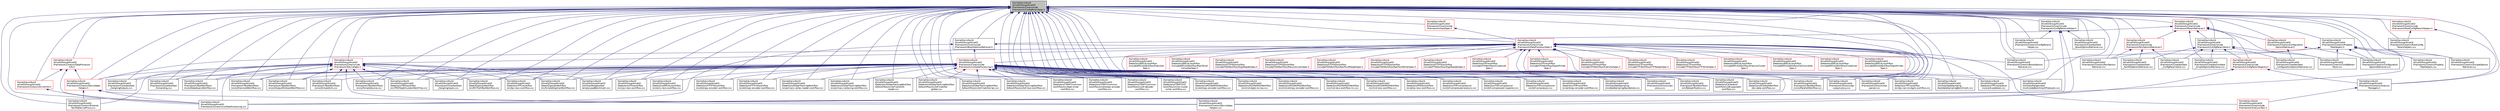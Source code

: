 digraph "/home/travis/build/AliceO2Group/AliceO2/Framework/Core/include/Framework/ConfigParamSpec.h"
{
 // INTERACTIVE_SVG=YES
  bgcolor="transparent";
  edge [fontname="Helvetica",fontsize="10",labelfontname="Helvetica",labelfontsize="10"];
  node [fontname="Helvetica",fontsize="10",shape=record];
  Node11 [label="/home/travis/build\l/AliceO2Group/AliceO2\l/Framework/Core/include\l/Framework/ConfigParamSpec.h",height=0.2,width=0.4,color="black", fillcolor="grey75", style="filled", fontcolor="black"];
  Node11 -> Node12 [dir="back",color="midnightblue",fontsize="10",style="solid",fontname="Helvetica"];
  Node12 [label="/home/travis/build\l/AliceO2Group/AliceO2\l/Detectors/CPV/workflow\l/src/cpv-reco-workflow.cxx",height=0.2,width=0.4,color="black",URL="$d7/d07/cpv-reco-workflow_8cxx.html",tooltip="Basic DPL workflow for CPV reconstruction starting from digits. "];
  Node11 -> Node13 [dir="back",color="midnightblue",fontsize="10",style="solid",fontname="Helvetica"];
  Node13 [label="/home/travis/build\l/AliceO2Group/AliceO2\l/Detectors/EMCAL/workflow\l/src/emc-reco-workflow.cxx",height=0.2,width=0.4,color="black",URL="$d2/d6d/emc-reco-workflow_8cxx.html",tooltip="Basic DPL workflow for EMCAL reconstruction starting from digits (adapted from tpc-reco-workflow.cxx) "];
  Node11 -> Node14 [dir="back",color="midnightblue",fontsize="10",style="solid",fontname="Helvetica"];
  Node14 [label="/home/travis/build\l/AliceO2Group/AliceO2\l/Detectors/FIT/FT0/workflow\l/src/entropy-encoder-workflow.cxx",height=0.2,width=0.4,color="black",URL="$d8/dd8/FIT_2FT0_2workflow_2src_2entropy-encoder-workflow_8cxx.html"];
  Node11 -> Node15 [dir="back",color="midnightblue",fontsize="10",style="solid",fontname="Helvetica"];
  Node15 [label="/home/travis/build\l/AliceO2Group/AliceO2\l/Detectors/FIT/FV0/workflow\l/src/entropy-encoder-workflow.cxx",height=0.2,width=0.4,color="black",URL="$d8/d40/FIT_2FV0_2workflow_2src_2entropy-encoder-workflow_8cxx.html"];
  Node11 -> Node16 [dir="back",color="midnightblue",fontsize="10",style="solid",fontname="Helvetica"];
  Node16 [label="/home/travis/build\l/AliceO2Group/AliceO2\l/Detectors/GlobalTrackingWorkflow\l/src/primary-vertex-reader-workflow.cxx",height=0.2,width=0.4,color="black",URL="$de/deb/primary-vertex-reader-workflow_8cxx.html"];
  Node11 -> Node17 [dir="back",color="midnightblue",fontsize="10",style="solid",fontname="Helvetica"];
  Node17 [label="/home/travis/build\l/AliceO2Group/AliceO2\l/Detectors/GlobalTrackingWorkflow\l/src/primary-vertexing-workflow.cxx",height=0.2,width=0.4,color="black",URL="$d2/dfc/primary-vertexing-workflow_8cxx.html"];
  Node11 -> Node18 [dir="back",color="midnightblue",fontsize="10",style="solid",fontname="Helvetica"];
  Node18 [label="/home/travis/build\l/AliceO2Group/AliceO2\l/Detectors/GlobalTrackingWorkflow\l/tofworkflow/src/tof-calibinfo\l-reader.cxx",height=0.2,width=0.4,color="black",URL="$d6/d1f/tof-calibinfo-reader_8cxx.html"];
  Node11 -> Node19 [dir="back",color="midnightblue",fontsize="10",style="solid",fontname="Helvetica"];
  Node19 [label="/home/travis/build\l/AliceO2Group/AliceO2\l/Detectors/GlobalTrackingWorkflow\l/tofworkflow/src/tof-matcher\l-global.cxx",height=0.2,width=0.4,color="black",URL="$de/d48/tof-matcher-global_8cxx.html"];
  Node11 -> Node20 [dir="back",color="midnightblue",fontsize="10",style="solid",fontname="Helvetica"];
  Node20 [label="/home/travis/build\l/AliceO2Group/AliceO2\l/Detectors/GlobalTrackingWorkflow\l/tofworkflow/src/tof-matcher-tpc.cxx",height=0.2,width=0.4,color="black",URL="$da/d65/tof-matcher-tpc_8cxx.html"];
  Node11 -> Node21 [dir="back",color="midnightblue",fontsize="10",style="solid",fontname="Helvetica"];
  Node21 [label="/home/travis/build\l/AliceO2Group/AliceO2\l/Detectors/GlobalTrackingWorkflow\l/tofworkflow/src/tof-reco-workflow.cxx",height=0.2,width=0.4,color="black",URL="$da/dfd/tof-reco-workflow_8cxx.html",tooltip="Basic DPL workflow for TOF reconstruction starting from digits. "];
  Node11 -> Node22 [dir="back",color="midnightblue",fontsize="10",style="solid",fontname="Helvetica"];
  Node22 [label="/home/travis/build\l/AliceO2Group/AliceO2\l/Detectors/ITSMFT/common\l/workflow/src/digit-writer\l-workflow.cxx",height=0.2,width=0.4,color="black",URL="$d4/db2/digit-writer-workflow_8cxx.html"];
  Node11 -> Node23 [dir="back",color="midnightblue",fontsize="10",style="solid",fontname="Helvetica"];
  Node23 [label="/home/travis/build\l/AliceO2Group/AliceO2\l/Detectors/ITSMFT/common\l/workflow/src/entropy-encoder\l-workflow.cxx",height=0.2,width=0.4,color="black",URL="$d4/d44/ITSMFT_2common_2workflow_2src_2entropy-encoder-workflow_8cxx.html"];
  Node11 -> Node24 [dir="back",color="midnightblue",fontsize="10",style="solid",fontname="Helvetica"];
  Node24 [label="/home/travis/build\l/AliceO2Group/AliceO2\l/Detectors/ITSMFT/common\l/workflow/src/stf-decoder\l-workflow.cxx",height=0.2,width=0.4,color="black",URL="$dd/d1f/stf-decoder-workflow_8cxx.html"];
  Node11 -> Node25 [dir="back",color="midnightblue",fontsize="10",style="solid",fontname="Helvetica"];
  Node25 [label="/home/travis/build\l/AliceO2Group/AliceO2\l/Detectors/ITSMFT/ITS\l/workflow/src/its-cluster\l-writer-workflow.cxx",height=0.2,width=0.4,color="black",URL="$d0/dab/its-cluster-writer-workflow_8cxx.html"];
  Node11 -> Node26 [dir="back",color="midnightblue",fontsize="10",style="solid",fontname="Helvetica"];
  Node26 [label="/home/travis/build\l/AliceO2Group/AliceO2\l/Detectors/MUON/MID/Workflow\l/src/entropy-encoder-workflow.cxx",height=0.2,width=0.4,color="black",URL="$da/db9/MUON_2MID_2Workflow_2src_2entropy-encoder-workflow_8cxx.html"];
  Node11 -> Node27 [dir="back",color="midnightblue",fontsize="10",style="solid",fontname="Helvetica"];
  Node27 [label="/home/travis/build\l/AliceO2Group/AliceO2\l/Detectors/MUON/MID/Workflow\l/src/mid-digits-to-raw.cxx",height=0.2,width=0.4,color="black",URL="$d1/d79/mid-digits-to-raw_8cxx.html",tooltip="MID raw to digits workflow. "];
  Node11 -> Node28 [dir="back",color="midnightblue",fontsize="10",style="solid",fontname="Helvetica"];
  Node28 [label="/home/travis/build\l/AliceO2Group/AliceO2\l/Detectors/MUON/MID/Workflow\l/src/mid-entropy-encoder-workflow.cxx",height=0.2,width=0.4,color="black",URL="$d9/d16/mid-entropy-encoder-workflow_8cxx.html",tooltip="MID reconstruction workflow. "];
  Node11 -> Node29 [dir="back",color="midnightblue",fontsize="10",style="solid",fontname="Helvetica"];
  Node29 [label="/home/travis/build\l/AliceO2Group/AliceO2\l/Detectors/MUON/MID/Workflow\l/src/mid-reco-workflow-mc.cxx",height=0.2,width=0.4,color="black",URL="$da/d22/mid-reco-workflow-mc_8cxx.html"];
  Node11 -> Node30 [dir="back",color="midnightblue",fontsize="10",style="solid",fontname="Helvetica"];
  Node30 [label="/home/travis/build\l/AliceO2Group/AliceO2\l/Detectors/MUON/MID/Workflow\l/src/mid-reco-workflow.cxx",height=0.2,width=0.4,color="black",URL="$d3/dd2/mid-reco-workflow_8cxx.html",tooltip="MID reconstruction workflow. "];
  Node11 -> Node31 [dir="back",color="midnightblue",fontsize="10",style="solid",fontname="Helvetica"];
  Node31 [label="/home/travis/build\l/AliceO2Group/AliceO2\l/Detectors/PHOS/workflow\l/src/phos-reco-workflow.cxx",height=0.2,width=0.4,color="black",URL="$d3/d7b/phos-reco-workflow_8cxx.html",tooltip="Basic DPL workflow for PHOS reconstruction starting from digits. "];
  Node11 -> Node32 [dir="back",color="midnightblue",fontsize="10",style="solid",fontname="Helvetica"];
  Node32 [label="/home/travis/build\l/AliceO2Group/AliceO2\l/Detectors/TOF/compression\l/src/tof-compressed-analysis.cxx",height=0.2,width=0.4,color="black",URL="$d7/d76/tof-compressed-analysis_8cxx.html"];
  Node11 -> Node33 [dir="back",color="midnightblue",fontsize="10",style="solid",fontname="Helvetica"];
  Node33 [label="/home/travis/build\l/AliceO2Group/AliceO2\l/Detectors/TOF/compression\l/src/tof-compressed-inspector.cxx",height=0.2,width=0.4,color="black",URL="$de/d0d/tof-compressed-inspector_8cxx.html"];
  Node11 -> Node34 [dir="back",color="midnightblue",fontsize="10",style="solid",fontname="Helvetica"];
  Node34 [label="/home/travis/build\l/AliceO2Group/AliceO2\l/Detectors/TOF/compression\l/src/tof-compressor.cxx",height=0.2,width=0.4,color="black",URL="$d9/d2d/tof-compressor_8cxx.html",tooltip="Basic DPL workflow for TOF raw data compression. "];
  Node11 -> Node35 [dir="back",color="midnightblue",fontsize="10",style="solid",fontname="Helvetica"];
  Node35 [label="/home/travis/build\l/AliceO2Group/AliceO2\l/Detectors/TOF/workflow\l/src/entropy-encoder-workflow.cxx",height=0.2,width=0.4,color="black",URL="$d5/db8/TOF_2workflow_2src_2entropy-encoder-workflow_8cxx.html"];
  Node11 -> Node36 [dir="back",color="midnightblue",fontsize="10",style="solid",fontname="Helvetica"];
  Node36 [label="/home/travis/build\l/AliceO2Group/AliceO2\l/Detectors/TPC/calibration\l/run/calib-pedestal.cxx",height=0.2,width=0.4,color="black",URL="$dd/d58/calib-pedestal_8cxx.html"];
  Node11 -> Node37 [dir="back",color="midnightblue",fontsize="10",style="solid",fontname="Helvetica"];
  Node37 [label="/home/travis/build\l/AliceO2Group/AliceO2\l/Detectors/TPC/workflow\l/src/tpc-raw-to-digits-workflow.cxx",height=0.2,width=0.4,color="black",URL="$db/d8e/tpc-raw-to-digits-workflow_8cxx.html"];
  Node11 -> Node38 [dir="back",color="midnightblue",fontsize="10",style="solid",fontname="Helvetica"];
  Node38 [label="/home/travis/build\l/AliceO2Group/AliceO2\l/Detectors/TPC/workflow\l/src/tpc-reco-workflow.cxx",height=0.2,width=0.4,color="black",URL="$d3/dbf/tpc-reco-workflow_8cxx.html",tooltip="Basic DPL workflow for TPC reconstruction starting from digits. "];
  Node11 -> Node39 [dir="back",color="midnightblue",fontsize="10",style="solid",fontname="Helvetica"];
  Node39 [label="/home/travis/build\l/AliceO2Group/AliceO2\l/Detectors/TRD/workflow\l/src/TRDTrapSimulatorWorkFlow.cxx",height=0.2,width=0.4,color="black",URL="$d2/dc0/TRDTrapSimulatorWorkFlow_8cxx.html"];
  Node11 -> Node40 [dir="back",color="midnightblue",fontsize="10",style="solid",fontname="Helvetica"];
  Node40 [label="/home/travis/build\l/AliceO2Group/AliceO2\l/Framework/Core/src/Analysis\lManagers.h",height=0.2,width=0.4,color="black",URL="$df/db8/AnalysisManagers_8h.html"];
  Node40 -> Node41 [dir="back",color="midnightblue",fontsize="10",style="solid",fontname="Helvetica"];
  Node41 [label="/home/travis/build\l/AliceO2Group/AliceO2\l/Framework/Core/include\l/Framework/AnalysisTask.h",height=0.2,width=0.4,color="red",URL="$d6/d57/AnalysisTask_8h.html"];
  Node11 -> Node137 [dir="back",color="midnightblue",fontsize="10",style="solid",fontname="Helvetica"];
  Node137 [label="/home/travis/build\l/AliceO2Group/AliceO2\l/Framework/Core/include\l/Framework/BoostOptionsRetriever.h",height=0.2,width=0.4,color="black",URL="$d3/d7e/BoostOptionsRetriever_8h.html"];
  Node137 -> Node138 [dir="back",color="midnightblue",fontsize="10",style="solid",fontname="Helvetica"];
  Node138 [label="/home/travis/build\l/AliceO2Group/AliceO2\l/Framework/Core/include\l/Framework/runDataProcessing.h",height=0.2,width=0.4,color="red",URL="$db/dd0/runDataProcessing_8h.html"];
  Node138 -> Node139 [dir="back",color="midnightblue",fontsize="10",style="solid",fontname="Helvetica"];
  Node139 [label="/home/travis/build\l/AliceO2Group/AliceO2\l/Detectors/Calibration\l/workflow/ccdb-populator\l-workflow.cxx",height=0.2,width=0.4,color="black",URL="$d2/d5c/ccdb-populator-workflow_8cxx.html"];
  Node138 -> Node12 [dir="back",color="midnightblue",fontsize="10",style="solid",fontname="Helvetica"];
  Node138 -> Node142 [dir="back",color="midnightblue",fontsize="10",style="solid",fontname="Helvetica"];
  Node142 [label="/home/travis/build\l/AliceO2Group/AliceO2\l/Detectors/DCS/testWorkflow\l/dcs-data-workflow.cxx",height=0.2,width=0.4,color="black",URL="$da/dd6/dcs-data-workflow_8cxx.html"];
  Node138 -> Node13 [dir="back",color="midnightblue",fontsize="10",style="solid",fontname="Helvetica"];
  Node138 -> Node14 [dir="back",color="midnightblue",fontsize="10",style="solid",fontname="Helvetica"];
  Node138 -> Node15 [dir="back",color="midnightblue",fontsize="10",style="solid",fontname="Helvetica"];
  Node138 -> Node16 [dir="back",color="midnightblue",fontsize="10",style="solid",fontname="Helvetica"];
  Node138 -> Node17 [dir="back",color="midnightblue",fontsize="10",style="solid",fontname="Helvetica"];
  Node138 -> Node18 [dir="back",color="midnightblue",fontsize="10",style="solid",fontname="Helvetica"];
  Node138 -> Node19 [dir="back",color="midnightblue",fontsize="10",style="solid",fontname="Helvetica"];
  Node138 -> Node20 [dir="back",color="midnightblue",fontsize="10",style="solid",fontname="Helvetica"];
  Node138 -> Node21 [dir="back",color="midnightblue",fontsize="10",style="solid",fontname="Helvetica"];
  Node138 -> Node22 [dir="back",color="midnightblue",fontsize="10",style="solid",fontname="Helvetica"];
  Node138 -> Node23 [dir="back",color="midnightblue",fontsize="10",style="solid",fontname="Helvetica"];
  Node138 -> Node24 [dir="back",color="midnightblue",fontsize="10",style="solid",fontname="Helvetica"];
  Node138 -> Node25 [dir="back",color="midnightblue",fontsize="10",style="solid",fontname="Helvetica"];
  Node138 -> Node26 [dir="back",color="midnightblue",fontsize="10",style="solid",fontname="Helvetica"];
  Node138 -> Node27 [dir="back",color="midnightblue",fontsize="10",style="solid",fontname="Helvetica"];
  Node138 -> Node28 [dir="back",color="midnightblue",fontsize="10",style="solid",fontname="Helvetica"];
  Node138 -> Node29 [dir="back",color="midnightblue",fontsize="10",style="solid",fontname="Helvetica"];
  Node138 -> Node30 [dir="back",color="midnightblue",fontsize="10",style="solid",fontname="Helvetica"];
  Node138 -> Node31 [dir="back",color="midnightblue",fontsize="10",style="solid",fontname="Helvetica"];
  Node138 -> Node32 [dir="back",color="midnightblue",fontsize="10",style="solid",fontname="Helvetica"];
  Node138 -> Node33 [dir="back",color="midnightblue",fontsize="10",style="solid",fontname="Helvetica"];
  Node138 -> Node34 [dir="back",color="midnightblue",fontsize="10",style="solid",fontname="Helvetica"];
  Node138 -> Node35 [dir="back",color="midnightblue",fontsize="10",style="solid",fontname="Helvetica"];
  Node138 -> Node36 [dir="back",color="midnightblue",fontsize="10",style="solid",fontname="Helvetica"];
  Node138 -> Node37 [dir="back",color="midnightblue",fontsize="10",style="solid",fontname="Helvetica"];
  Node138 -> Node38 [dir="back",color="midnightblue",fontsize="10",style="solid",fontname="Helvetica"];
  Node138 -> Node39 [dir="back",color="midnightblue",fontsize="10",style="solid",fontname="Helvetica"];
  Node138 -> Node179 [dir="back",color="midnightblue",fontsize="10",style="solid",fontname="Helvetica"];
  Node179 [label="/home/travis/build\l/AliceO2Group/AliceO2\l/Framework/Core/test/test\l_DanglingInputs.cxx",height=0.2,width=0.4,color="black",URL="$db/d94/test__DanglingInputs_8cxx.html"];
  Node138 -> Node180 [dir="back",color="midnightblue",fontsize="10",style="solid",fontname="Helvetica"];
  Node180 [label="/home/travis/build\l/AliceO2Group/AliceO2\l/Framework/Core/test/test\l_DanglingOutputs.cxx",height=0.2,width=0.4,color="black",URL="$d9/dda/test__DanglingOutputs_8cxx.html"];
  Node138 -> Node183 [dir="back",color="midnightblue",fontsize="10",style="solid",fontname="Helvetica"];
  Node183 [label="/home/travis/build\l/AliceO2Group/AliceO2\l/Framework/Core/test/test\l_Forwarding.cxx",height=0.2,width=0.4,color="black",URL="$de/dae/test__Forwarding_8cxx.html"];
  Node138 -> Node203 [dir="back",color="midnightblue",fontsize="10",style="solid",fontname="Helvetica"];
  Node203 [label="/home/travis/build\l/AliceO2Group/AliceO2\l/Framework/TestWorkflows\l/src/flpQualification.cxx",height=0.2,width=0.4,color="black",URL="$db/d1a/flpQualification_8cxx.html"];
  Node138 -> Node206 [dir="back",color="midnightblue",fontsize="10",style="solid",fontname="Helvetica"];
  Node206 [label="/home/travis/build\l/AliceO2Group/AliceO2\l/Framework/TestWorkflows\l/src/o2DataQueryWorkflow.cxx",height=0.2,width=0.4,color="black",URL="$d7/d09/o2DataQueryWorkflow_8cxx.html"];
  Node138 -> Node207 [dir="back",color="midnightblue",fontsize="10",style="solid",fontname="Helvetica"];
  Node207 [label="/home/travis/build\l/AliceO2Group/AliceO2\l/Framework/TestWorkflows\l/src/o2DiamondWorkflow.cxx",height=0.2,width=0.4,color="black",URL="$d4/dbb/o2DiamondWorkflow_8cxx.html"];
  Node138 -> Node209 [dir="back",color="midnightblue",fontsize="10",style="solid",fontname="Helvetica"];
  Node209 [label="/home/travis/build\l/AliceO2Group/AliceO2\l/Framework/TestWorkflows\l/src/o2OutputWildcardWorkflow.cxx",height=0.2,width=0.4,color="black",URL="$d1/d91/o2OutputWildcardWorkflow_8cxx.html"];
  Node138 -> Node210 [dir="back",color="midnightblue",fontsize="10",style="solid",fontname="Helvetica"];
  Node210 [label="/home/travis/build\l/AliceO2Group/AliceO2\l/Framework/TestWorkflows\l/src/o2ParallelWorkflow.cxx",height=0.2,width=0.4,color="black",URL="$d3/d09/o2ParallelWorkflow_8cxx.html"];
  Node138 -> Node211 [dir="back",color="midnightblue",fontsize="10",style="solid",fontname="Helvetica"];
  Node211 [label="/home/travis/build\l/AliceO2Group/AliceO2\l/Framework/TestWorkflows\l/src/o2SimpleSink.cxx",height=0.2,width=0.4,color="black",URL="$d5/ddc/o2SimpleSink_8cxx.html"];
  Node138 -> Node212 [dir="back",color="midnightblue",fontsize="10",style="solid",fontname="Helvetica"];
  Node212 [label="/home/travis/build\l/AliceO2Group/AliceO2\l/Framework/TestWorkflows\l/src/o2SimpleSource.cxx",height=0.2,width=0.4,color="black",URL="$d5/d2a/o2SimpleSource_8cxx.html"];
  Node138 -> Node223 [dir="back",color="midnightblue",fontsize="10",style="solid",fontname="Helvetica"];
  Node223 [label="/home/travis/build\l/AliceO2Group/AliceO2\l/Framework/Utils/src/dpl\l-output-proxy.cxx",height=0.2,width=0.4,color="black",URL="$d6/d4b/dpl-output-proxy_8cxx.html"];
  Node138 -> Node224 [dir="back",color="midnightblue",fontsize="10",style="solid",fontname="Helvetica"];
  Node224 [label="/home/travis/build\l/AliceO2Group/AliceO2\l/Framework/Utils/src/raw\l-parser.cxx",height=0.2,width=0.4,color="black",URL="$d4/d96/raw-parser_8cxx.html"];
  Node138 -> Node225 [dir="back",color="midnightblue",fontsize="10",style="solid",fontname="Helvetica"];
  Node225 [label="/home/travis/build\l/AliceO2Group/AliceO2\l/Framework/Utils/src/raw\l-proxy.cxx",height=0.2,width=0.4,color="black",URL="$df/de6/raw-proxy_8cxx.html"];
  Node138 -> Node230 [dir="back",color="midnightblue",fontsize="10",style="solid",fontname="Helvetica"];
  Node230 [label="/home/travis/build\l/AliceO2Group/AliceO2\l/Steer/DigitizerWorkflow\l/src/MCTruthTestWorkflow.cxx",height=0.2,width=0.4,color="black",URL="$dd/dfd/MCTruthTestWorkflow_8cxx.html"];
  Node138 -> Node231 [dir="back",color="midnightblue",fontsize="10",style="solid",fontname="Helvetica"];
  Node231 [label="/home/travis/build\l/AliceO2Group/AliceO2\l/Steer/DigitizerWorkflow\l/src/SimpleDigitizerWorkflow.cxx",height=0.2,width=0.4,color="black",URL="$d2/dd7/SimpleDigitizerWorkflow_8cxx.html"];
  Node138 -> Node232 [dir="back",color="midnightblue",fontsize="10",style="solid",fontname="Helvetica"];
  Node232 [label="/home/travis/build\l/AliceO2Group/AliceO2\l/Utilities/DataSampling\l/src/dataSamplingStandalone.cxx",height=0.2,width=0.4,color="black",URL="$d1/d4d/dataSamplingStandalone_8cxx.html"];
  Node138 -> Node233 [dir="back",color="midnightblue",fontsize="10",style="solid",fontname="Helvetica"];
  Node233 [label="/home/travis/build\l/AliceO2Group/AliceO2\l/Utilities/DataSampling\l/test/dataSamplingBenchmark.cxx",height=0.2,width=0.4,color="black",URL="$d2/d23/dataSamplingBenchmark_8cxx.html"];
  Node138 -> Node238 [dir="back",color="midnightblue",fontsize="10",style="solid",fontname="Helvetica"];
  Node238 [label="/home/travis/build\l/AliceO2Group/AliceO2\l/Utilities/Mergers/test\l/emptyLoopBenchmark.cxx",height=0.2,width=0.4,color="black",URL="$d2/db0/emptyLoopBenchmark_8cxx.html",tooltip="A benchmark which measures a maximum rate of doing nothing in a device. "];
  Node138 -> Node241 [dir="back",color="midnightblue",fontsize="10",style="solid",fontname="Helvetica"];
  Node241 [label="/home/travis/build\l/AliceO2Group/AliceO2\l/Utilities/Mergers/test\l/multinodeBenchmarkProducers.cxx",height=0.2,width=0.4,color="black",URL="$d7/d5a/multinodeBenchmarkProducers_8cxx.html",tooltip="This is a DPL workflow with TH1 producers used to benchmark Mergers. "];
  Node137 -> Node242 [dir="back",color="midnightblue",fontsize="10",style="solid",fontname="Helvetica"];
  Node242 [label="/home/travis/build\l/AliceO2Group/AliceO2\l/Framework/Core/src/BoostOptions\lRetriever.cxx",height=0.2,width=0.4,color="black",URL="$d3/d30/BoostOptionsRetriever_8cxx.html"];
  Node137 -> Node243 [dir="back",color="midnightblue",fontsize="10",style="solid",fontname="Helvetica"];
  Node243 [label="/home/travis/build\l/AliceO2Group/AliceO2\l/Framework/Core/src/runDataProcessing.cxx",height=0.2,width=0.4,color="black",URL="$d7/d54/runDataProcessing_8cxx.html"];
  Node11 -> Node244 [dir="back",color="midnightblue",fontsize="10",style="solid",fontname="Helvetica"];
  Node244 [label="/home/travis/build\l/AliceO2Group/AliceO2\l/Framework/Core/include\l/Framework/ConfigParamsHelper.h",height=0.2,width=0.4,color="black",URL="$dd/d2b/ConfigParamsHelper_8h.html"];
  Node244 -> Node245 [dir="back",color="midnightblue",fontsize="10",style="solid",fontname="Helvetica"];
  Node245 [label="/home/travis/build\l/AliceO2Group/AliceO2\l/Framework/Core/src/ConfigParams\lHelper.cxx",height=0.2,width=0.4,color="black",URL="$d8/d9d/ConfigParamsHelper_8cxx.html"];
  Node244 -> Node246 [dir="back",color="midnightblue",fontsize="10",style="solid",fontname="Helvetica"];
  Node246 [label="/home/travis/build\l/AliceO2Group/AliceO2\l/Framework/Core/src/DeviceSpec\lHelpers.cxx",height=0.2,width=0.4,color="black",URL="$d1/dd9/DeviceSpecHelpers_8cxx.html"];
  Node244 -> Node243 [dir="back",color="midnightblue",fontsize="10",style="solid",fontname="Helvetica"];
  Node244 -> Node247 [dir="back",color="midnightblue",fontsize="10",style="solid",fontname="Helvetica"];
  Node247 [label="/home/travis/build\l/AliceO2Group/AliceO2\l/Framework/Core/test/test\l_BoostOptionsRetriever.cxx",height=0.2,width=0.4,color="black",URL="$dc/dbc/test__BoostOptionsRetriever_8cxx.html"];
  Node11 -> Node248 [dir="back",color="midnightblue",fontsize="10",style="solid",fontname="Helvetica"];
  Node248 [label="/home/travis/build\l/AliceO2Group/AliceO2\l/Framework/Core/include\l/Framework/ConfigParamStore.h",height=0.2,width=0.4,color="black",URL="$dd/daf/ConfigParamStore_8h.html"];
  Node248 -> Node249 [dir="back",color="midnightblue",fontsize="10",style="solid",fontname="Helvetica"];
  Node249 [label="/home/travis/build\l/AliceO2Group/AliceO2\l/Framework/Core/include\l/Framework/ConfigParamRegistry.h",height=0.2,width=0.4,color="red",URL="$de/dc6/ConfigParamRegistry_8h.html"];
  Node249 -> Node40 [dir="back",color="midnightblue",fontsize="10",style="solid",fontname="Helvetica"];
  Node249 -> Node246 [dir="back",color="midnightblue",fontsize="10",style="solid",fontname="Helvetica"];
  Node248 -> Node458 [dir="back",color="midnightblue",fontsize="10",style="solid",fontname="Helvetica"];
  Node458 [label="/home/travis/build\l/AliceO2Group/AliceO2\l/Framework/Core/src/ConfigParam\lStore.cxx",height=0.2,width=0.4,color="black",URL="$d2/d72/ConfigParamStore_8cxx.html"];
  Node248 -> Node459 [dir="back",color="midnightblue",fontsize="10",style="solid",fontname="Helvetica"];
  Node459 [label="/home/travis/build\l/AliceO2Group/AliceO2\l/Framework/Core/test/test\l_ConfigParamStore.cxx",height=0.2,width=0.4,color="black",URL="$df/d41/test__ConfigParamStore_8cxx.html"];
  Node248 -> Node460 [dir="back",color="midnightblue",fontsize="10",style="solid",fontname="Helvetica"];
  Node460 [label="/home/travis/build\l/AliceO2Group/AliceO2\l/Framework/Core/test/test\l_ConfigurationOptionsRetriever.cxx",height=0.2,width=0.4,color="black",URL="$dc/d41/test__ConfigurationOptionsRetriever_8cxx.html"];
  Node248 -> Node461 [dir="back",color="midnightblue",fontsize="10",style="solid",fontname="Helvetica"];
  Node461 [label="/home/travis/build\l/AliceO2Group/AliceO2\l/Framework/Core/test/test\l_FairMQOptionsRetriever.cxx",height=0.2,width=0.4,color="black",URL="$d3/db6/test__FairMQOptionsRetriever_8cxx.html"];
  Node248 -> Node462 [dir="back",color="midnightblue",fontsize="10",style="solid",fontname="Helvetica"];
  Node462 [label="/home/travis/build\l/AliceO2Group/AliceO2\l/Framework/Core/test/unittest\l_SimpleOptionsRetriever.cxx",height=0.2,width=0.4,color="black",URL="$dd/d8a/unittest__SimpleOptionsRetriever_8cxx.html"];
  Node11 -> Node463 [dir="back",color="midnightblue",fontsize="10",style="solid",fontname="Helvetica"];
  Node463 [label="/home/travis/build\l/AliceO2Group/AliceO2\l/Framework/Core/include\l/Framework/DataProcessorSpec.h",height=0.2,width=0.4,color="red",URL="$d0/df4/DataProcessorSpec_8h.html"];
  Node463 -> Node139 [dir="back",color="midnightblue",fontsize="10",style="solid",fontname="Helvetica"];
  Node463 -> Node464 [dir="back",color="midnightblue",fontsize="10",style="solid",fontname="Helvetica"];
  Node464 [label="/home/travis/build\l/AliceO2Group/AliceO2\l/Detectors/CPV/workflow\l/include/CPVWorkflow/Clusterizer\lSpec.h",height=0.2,width=0.4,color="red",URL="$d9/dcc/CPV_2workflow_2include_2CPVWorkflow_2ClusterizerSpec_8h.html"];
  Node463 -> Node466 [dir="back",color="midnightblue",fontsize="10",style="solid",fontname="Helvetica"];
  Node466 [label="/home/travis/build\l/AliceO2Group/AliceO2\l/Detectors/CPV/workflow\l/include/CPVWorkflow/DigitsPrinter\lSpec.h",height=0.2,width=0.4,color="red",URL="$d4/d19/CPV_2workflow_2include_2CPVWorkflow_2DigitsPrinterSpec_8h.html"];
  Node463 -> Node468 [dir="back",color="midnightblue",fontsize="10",style="solid",fontname="Helvetica"];
  Node468 [label="/home/travis/build\l/AliceO2Group/AliceO2\l/Detectors/CPV/workflow\l/include/CPVWorkflow/PublisherSpec.h",height=0.2,width=0.4,color="red",URL="$d1/dd9/CPV_2workflow_2include_2CPVWorkflow_2PublisherSpec_8h.html"];
  Node463 -> Node469 [dir="back",color="midnightblue",fontsize="10",style="solid",fontname="Helvetica"];
  Node469 [label="/home/travis/build\l/AliceO2Group/AliceO2\l/Detectors/CTF/workflow\l/include/CTFWorkflow/CTFReaderSpec.h",height=0.2,width=0.4,color="red",URL="$df/df4/CTFReaderSpec_8h.html"];
  Node463 -> Node470 [dir="back",color="midnightblue",fontsize="10",style="solid",fontname="Helvetica"];
  Node470 [label="/home/travis/build\l/AliceO2Group/AliceO2\l/Detectors/CTF/workflow\l/include/CTFWorkflow/CTFWriterSpec.h",height=0.2,width=0.4,color="red",URL="$d8/db0/CTFWriterSpec_8h.html"];
  Node463 -> Node142 [dir="back",color="midnightblue",fontsize="10",style="solid",fontname="Helvetica"];
  Node463 -> Node471 [dir="back",color="midnightblue",fontsize="10",style="solid",fontname="Helvetica"];
  Node471 [label="/home/travis/build\l/AliceO2Group/AliceO2\l/Detectors/EMCAL/workflow\l/include/EMCALWorkflow/AnalysisCluster\lSpec.h",height=0.2,width=0.4,color="red",URL="$d3/dd3/AnalysisClusterSpec_8h.html"];
  Node463 -> Node473 [dir="back",color="midnightblue",fontsize="10",style="solid",fontname="Helvetica"];
  Node473 [label="/home/travis/build\l/AliceO2Group/AliceO2\l/Detectors/EMCAL/workflow\l/include/EMCALWorkflow/CellConverter\lSpec.h",height=0.2,width=0.4,color="red",URL="$d3/ddf/EMCAL_2workflow_2include_2EMCALWorkflow_2CellConverterSpec_8h.html"];
  Node463 -> Node475 [dir="back",color="midnightblue",fontsize="10",style="solid",fontname="Helvetica"];
  Node475 [label="/home/travis/build\l/AliceO2Group/AliceO2\l/Detectors/EMCAL/workflow\l/include/EMCALWorkflow/Clusterizer\lSpec.h",height=0.2,width=0.4,color="red",URL="$d2/dd1/EMCAL_2workflow_2include_2EMCALWorkflow_2ClusterizerSpec_8h.html"];
  Node463 -> Node477 [dir="back",color="midnightblue",fontsize="10",style="solid",fontname="Helvetica"];
  Node477 [label="/home/travis/build\l/AliceO2Group/AliceO2\l/Detectors/EMCAL/workflow\l/include/EMCALWorkflow/DigitsPrinter\lSpec.h",height=0.2,width=0.4,color="red",URL="$d3/d59/EMCAL_2workflow_2include_2EMCALWorkflow_2DigitsPrinterSpec_8h.html"];
  Node463 -> Node479 [dir="back",color="midnightblue",fontsize="10",style="solid",fontname="Helvetica"];
  Node479 [label="/home/travis/build\l/AliceO2Group/AliceO2\l/Detectors/EMCAL/workflow\l/include/EMCALWorkflow/Publisher\lSpec.h",height=0.2,width=0.4,color="red",URL="$d2/d55/EMCAL_2workflow_2include_2EMCALWorkflow_2PublisherSpec_8h.html"];
  Node463 -> Node480 [dir="back",color="midnightblue",fontsize="10",style="solid",fontname="Helvetica"];
  Node480 [label="/home/travis/build\l/AliceO2Group/AliceO2\l/Detectors/EMCAL/workflow\l/include/EMCALWorkflow/RawToCell\lConverterSpec.h",height=0.2,width=0.4,color="red",URL="$d5/da4/RawToCellConverterSpec_8h.html"];
  Node463 -> Node481 [dir="back",color="midnightblue",fontsize="10",style="solid",fontname="Helvetica"];
  Node481 [label="/home/travis/build\l/AliceO2Group/AliceO2\l/Detectors/FIT/FDD/workflow\l/include/FDDWorkflow/DigitReaderSpec.h",height=0.2,width=0.4,color="red",URL="$dd/d24/FIT_2FDD_2workflow_2include_2FDDWorkflow_2DigitReaderSpec_8h.html"];
  Node463 -> Node483 [dir="back",color="midnightblue",fontsize="10",style="solid",fontname="Helvetica"];
  Node483 [label="/home/travis/build\l/AliceO2Group/AliceO2\l/Detectors/FIT/FDD/workflow\l/include/FDDWorkflow/ReconstructorSpec.h",height=0.2,width=0.4,color="red",URL="$d7/df4/ReconstructorSpec_8h.html"];
  Node463 -> Node485 [dir="back",color="midnightblue",fontsize="10",style="solid",fontname="Helvetica"];
  Node485 [label="/home/travis/build\l/AliceO2Group/AliceO2\l/Detectors/FIT/FDD/workflow\l/include/FDDWorkflow/RecPointReaderSpec.h",height=0.2,width=0.4,color="red",URL="$d5/de9/FDD_2workflow_2include_2FDDWorkflow_2RecPointReaderSpec_8h.html"];
  Node463 -> Node486 [dir="back",color="midnightblue",fontsize="10",style="solid",fontname="Helvetica"];
  Node486 [label="/home/travis/build\l/AliceO2Group/AliceO2\l/Detectors/FIT/FDD/workflow\l/include/FDDWorkflow/RecPointWriterSpec.h",height=0.2,width=0.4,color="red",URL="$d2/d4e/FDD_2workflow_2include_2FDDWorkflow_2RecPointWriterSpec_8h.html"];
  Node463 -> Node487 [dir="back",color="midnightblue",fontsize="10",style="solid",fontname="Helvetica"];
  Node487 [label="/home/travis/build\l/AliceO2Group/AliceO2\l/Detectors/FIT/FT0/workflow\l/include/FT0Workflow/DigitReaderSpec.h",height=0.2,width=0.4,color="red",URL="$d6/d6d/FIT_2FT0_2workflow_2include_2FT0Workflow_2DigitReaderSpec_8h.html"];
  Node463 -> Node36 [dir="back",color="midnightblue",fontsize="10",style="solid",fontname="Helvetica"];
  Node463 -> Node37 [dir="back",color="midnightblue",fontsize="10",style="solid",fontname="Helvetica"];
  Node463 -> Node41 [dir="back",color="midnightblue",fontsize="10",style="solid",fontname="Helvetica"];
  Node463 -> Node608 [dir="back",color="midnightblue",fontsize="10",style="solid",fontname="Helvetica"];
  Node608 [label="/home/travis/build\l/AliceO2Group/AliceO2\l/Framework/Core/include\l/Framework/DeviceSpec.h",height=0.2,width=0.4,color="red",URL="$df/de8/DeviceSpec_8h.html"];
  Node608 -> Node38 [dir="back",color="midnightblue",fontsize="10",style="solid",fontname="Helvetica"];
  Node608 -> Node39 [dir="back",color="midnightblue",fontsize="10",style="solid",fontname="Helvetica"];
  Node608 -> Node624 [dir="back",color="midnightblue",fontsize="10",style="solid",fontname="Helvetica"];
  Node624 [label="/home/travis/build\l/AliceO2Group/AliceO2\l/Framework/Core/src/DeviceSpec\lHelpers.h",height=0.2,width=0.4,color="red",URL="$df/dda/DeviceSpecHelpers_8h.html"];
  Node624 -> Node246 [dir="back",color="midnightblue",fontsize="10",style="solid",fontname="Helvetica"];
  Node624 -> Node625 [dir="back",color="midnightblue",fontsize="10",style="solid",fontname="Helvetica"];
  Node625 [label="/home/travis/build\l/AliceO2Group/AliceO2\l/Framework/Core/src/External\lFairMQDeviceProxy.cxx",height=0.2,width=0.4,color="black",URL="$dc/df3/ExternalFairMQDeviceProxy_8cxx.html"];
  Node624 -> Node243 [dir="back",color="midnightblue",fontsize="10",style="solid",fontname="Helvetica"];
  Node608 -> Node246 [dir="back",color="midnightblue",fontsize="10",style="solid",fontname="Helvetica"];
  Node608 -> Node625 [dir="back",color="midnightblue",fontsize="10",style="solid",fontname="Helvetica"];
  Node608 -> Node243 [dir="back",color="midnightblue",fontsize="10",style="solid",fontname="Helvetica"];
  Node608 -> Node179 [dir="back",color="midnightblue",fontsize="10",style="solid",fontname="Helvetica"];
  Node608 -> Node180 [dir="back",color="midnightblue",fontsize="10",style="solid",fontname="Helvetica"];
  Node608 -> Node183 [dir="back",color="midnightblue",fontsize="10",style="solid",fontname="Helvetica"];
  Node608 -> Node206 [dir="back",color="midnightblue",fontsize="10",style="solid",fontname="Helvetica"];
  Node608 -> Node207 [dir="back",color="midnightblue",fontsize="10",style="solid",fontname="Helvetica"];
  Node608 -> Node209 [dir="back",color="midnightblue",fontsize="10",style="solid",fontname="Helvetica"];
  Node608 -> Node211 [dir="back",color="midnightblue",fontsize="10",style="solid",fontname="Helvetica"];
  Node608 -> Node212 [dir="back",color="midnightblue",fontsize="10",style="solid",fontname="Helvetica"];
  Node608 -> Node230 [dir="back",color="midnightblue",fontsize="10",style="solid",fontname="Helvetica"];
  Node608 -> Node231 [dir="back",color="midnightblue",fontsize="10",style="solid",fontname="Helvetica"];
  Node608 -> Node238 [dir="back",color="midnightblue",fontsize="10",style="solid",fontname="Helvetica"];
  Node463 -> Node138 [dir="back",color="midnightblue",fontsize="10",style="solid",fontname="Helvetica"];
  Node463 -> Node624 [dir="back",color="midnightblue",fontsize="10",style="solid",fontname="Helvetica"];
  Node463 -> Node243 [dir="back",color="midnightblue",fontsize="10",style="solid",fontname="Helvetica"];
  Node463 -> Node203 [dir="back",color="midnightblue",fontsize="10",style="solid",fontname="Helvetica"];
  Node463 -> Node210 [dir="back",color="midnightblue",fontsize="10",style="solid",fontname="Helvetica"];
  Node463 -> Node223 [dir="back",color="midnightblue",fontsize="10",style="solid",fontname="Helvetica"];
  Node463 -> Node224 [dir="back",color="midnightblue",fontsize="10",style="solid",fontname="Helvetica"];
  Node463 -> Node225 [dir="back",color="midnightblue",fontsize="10",style="solid",fontname="Helvetica"];
  Node11 -> Node608 [dir="back",color="midnightblue",fontsize="10",style="solid",fontname="Helvetica"];
  Node11 -> Node718 [dir="back",color="midnightblue",fontsize="10",style="solid",fontname="Helvetica"];
  Node718 [label="/home/travis/build\l/AliceO2Group/AliceO2\l/Framework/Core/include\l/Framework/FairOptionsRetriever.h",height=0.2,width=0.4,color="red",URL="$de/de3/FairOptionsRetriever_8h.html"];
  Node718 -> Node719 [dir="back",color="midnightblue",fontsize="10",style="solid",fontname="Helvetica"];
  Node719 [label="/home/travis/build\l/AliceO2Group/AliceO2\l/Framework/Core/src/FairOptions\lRetriever.cxx",height=0.2,width=0.4,color="black",URL="$da/dcd/FairOptionsRetriever_8cxx.html"];
  Node718 -> Node459 [dir="back",color="midnightblue",fontsize="10",style="solid",fontname="Helvetica"];
  Node718 -> Node461 [dir="back",color="midnightblue",fontsize="10",style="solid",fontname="Helvetica"];
  Node11 -> Node720 [dir="back",color="midnightblue",fontsize="10",style="solid",fontname="Helvetica"];
  Node720 [label="/home/travis/build\l/AliceO2Group/AliceO2\l/Framework/Core/src/DataProcessor\lInfo.h",height=0.2,width=0.4,color="red",URL="$d3/db3/DataProcessorInfo_8h.html"];
  Node720 -> Node624 [dir="back",color="midnightblue",fontsize="10",style="solid",fontname="Helvetica"];
  Node720 -> Node721 [dir="back",color="midnightblue",fontsize="10",style="solid",fontname="Helvetica"];
  Node721 [label="/home/travis/build\l/AliceO2Group/AliceO2\l/Framework/Core/src/DriverInfo.h",height=0.2,width=0.4,color="red",URL="$de/da9/DriverInfo_8h.html"];
  Node721 -> Node243 [dir="back",color="midnightblue",fontsize="10",style="solid",fontname="Helvetica"];
  Node720 -> Node243 [dir="back",color="midnightblue",fontsize="10",style="solid",fontname="Helvetica"];
  Node11 -> Node723 [dir="back",color="midnightblue",fontsize="10",style="solid",fontname="Helvetica"];
  Node723 [label="/home/travis/build\l/AliceO2Group/AliceO2\l/Framework/Core/include\l/Framework/InputSpec.h",height=0.2,width=0.4,color="red",URL="$d5/d3f/InputSpec_8h.html"];
  Node723 -> Node463 [dir="back",color="midnightblue",fontsize="10",style="solid",fontname="Helvetica"];
  Node11 -> Node777 [dir="back",color="midnightblue",fontsize="10",style="solid",fontname="Helvetica"];
  Node777 [label="/home/travis/build\l/AliceO2Group/AliceO2\l/Framework/Core/include\l/Framework/ParamRetriever.h",height=0.2,width=0.4,color="red",URL="$df/d72/ParamRetriever_8h.html"];
  Node777 -> Node137 [dir="back",color="midnightblue",fontsize="10",style="solid",fontname="Helvetica"];
  Node777 -> Node249 [dir="back",color="midnightblue",fontsize="10",style="solid",fontname="Helvetica"];
  Node777 -> Node248 [dir="back",color="midnightblue",fontsize="10",style="solid",fontname="Helvetica"];
  Node777 -> Node718 [dir="back",color="midnightblue",fontsize="10",style="solid",fontname="Helvetica"];
  Node777 -> Node458 [dir="back",color="midnightblue",fontsize="10",style="solid",fontname="Helvetica"];
  Node777 -> Node780 [dir="back",color="midnightblue",fontsize="10",style="solid",fontname="Helvetica"];
  Node780 [label="/home/travis/build\l/AliceO2Group/AliceO2\l/Framework/Core/src/Configuration\lOptionsRetriever.h",height=0.2,width=0.4,color="red",URL="$da/d98/ConfigurationOptionsRetriever_8h.html"];
  Node780 -> Node781 [dir="back",color="midnightblue",fontsize="10",style="solid",fontname="Helvetica"];
  Node781 [label="/home/travis/build\l/AliceO2Group/AliceO2\l/Framework/Core/src/Configuration\lOptionsRetriever.cxx",height=0.2,width=0.4,color="black",URL="$d0/d7f/ConfigurationOptionsRetriever_8cxx.html"];
  Node780 -> Node460 [dir="back",color="midnightblue",fontsize="10",style="solid",fontname="Helvetica"];
  Node777 -> Node462 [dir="back",color="midnightblue",fontsize="10",style="solid",fontname="Helvetica"];
  Node11 -> Node782 [dir="back",color="midnightblue",fontsize="10",style="solid",fontname="Helvetica"];
  Node782 [label="/home/travis/build\l/AliceO2Group/AliceO2\l/Framework/Core/include\l/Framework/RootConfigParamHelpers.h",height=0.2,width=0.4,color="red",URL="$da/d88/RootConfigParamHelpers_8h.html"];
  Node782 -> Node40 [dir="back",color="midnightblue",fontsize="10",style="solid",fontname="Helvetica"];
  Node782 -> Node783 [dir="back",color="midnightblue",fontsize="10",style="solid",fontname="Helvetica"];
  Node783 [label="/home/travis/build\l/AliceO2Group/AliceO2\l/Framework/Core/src/RootConfig\lParamHelpers.cxx",height=0.2,width=0.4,color="black",URL="$d3/d04/RootConfigParamHelpers_8cxx.html"];
  Node11 -> Node242 [dir="back",color="midnightblue",fontsize="10",style="solid",fontname="Helvetica"];
  Node11 -> Node784 [dir="back",color="midnightblue",fontsize="10",style="solid",fontname="Helvetica"];
  Node784 [label="/home/travis/build\l/AliceO2Group/AliceO2\l/Framework/Core/src/Property\lTreeHelpers.h",height=0.2,width=0.4,color="black",URL="$da/d3e/PropertyTreeHelpers_8h.html"];
  Node784 -> Node242 [dir="back",color="midnightblue",fontsize="10",style="solid",fontname="Helvetica"];
  Node784 -> Node458 [dir="back",color="midnightblue",fontsize="10",style="solid",fontname="Helvetica"];
  Node784 -> Node781 [dir="back",color="midnightblue",fontsize="10",style="solid",fontname="Helvetica"];
  Node784 -> Node719 [dir="back",color="midnightblue",fontsize="10",style="solid",fontname="Helvetica"];
  Node784 -> Node785 [dir="back",color="midnightblue",fontsize="10",style="solid",fontname="Helvetica"];
  Node785 [label="/home/travis/build\l/AliceO2Group/AliceO2\l/Framework/Core/src/Property\lTreeHelpers.cxx",height=0.2,width=0.4,color="black",URL="$da/d37/PropertyTreeHelpers_8cxx.html"];
  Node784 -> Node243 [dir="back",color="midnightblue",fontsize="10",style="solid",fontname="Helvetica"];
  Node784 -> Node779 [dir="back",color="midnightblue",fontsize="10",style="solid",fontname="Helvetica"];
  Node779 [label="/home/travis/build\l/AliceO2Group/AliceO2\l/Framework/Core/src/SimpleOptions\lRetriever.cxx",height=0.2,width=0.4,color="black",URL="$d7/d8b/SimpleOptionsRetriever_8cxx.html"];
  Node11 -> Node245 [dir="back",color="midnightblue",fontsize="10",style="solid",fontname="Helvetica"];
  Node11 -> Node780 [dir="back",color="midnightblue",fontsize="10",style="solid",fontname="Helvetica"];
  Node11 -> Node781 [dir="back",color="midnightblue",fontsize="10",style="solid",fontname="Helvetica"];
  Node11 -> Node624 [dir="back",color="midnightblue",fontsize="10",style="solid",fontname="Helvetica"];
  Node11 -> Node721 [dir="back",color="midnightblue",fontsize="10",style="solid",fontname="Helvetica"];
  Node11 -> Node625 [dir="back",color="midnightblue",fontsize="10",style="solid",fontname="Helvetica"];
  Node11 -> Node719 [dir="back",color="midnightblue",fontsize="10",style="solid",fontname="Helvetica"];
  Node11 -> Node785 [dir="back",color="midnightblue",fontsize="10",style="solid",fontname="Helvetica"];
  Node11 -> Node783 [dir="back",color="midnightblue",fontsize="10",style="solid",fontname="Helvetica"];
  Node11 -> Node243 [dir="back",color="midnightblue",fontsize="10",style="solid",fontname="Helvetica"];
  Node11 -> Node779 [dir="back",color="midnightblue",fontsize="10",style="solid",fontname="Helvetica"];
  Node11 -> Node247 [dir="back",color="midnightblue",fontsize="10",style="solid",fontname="Helvetica"];
  Node11 -> Node179 [dir="back",color="midnightblue",fontsize="10",style="solid",fontname="Helvetica"];
  Node11 -> Node180 [dir="back",color="midnightblue",fontsize="10",style="solid",fontname="Helvetica"];
  Node11 -> Node183 [dir="back",color="midnightblue",fontsize="10",style="solid",fontname="Helvetica"];
  Node11 -> Node203 [dir="back",color="midnightblue",fontsize="10",style="solid",fontname="Helvetica"];
  Node11 -> Node206 [dir="back",color="midnightblue",fontsize="10",style="solid",fontname="Helvetica"];
  Node11 -> Node207 [dir="back",color="midnightblue",fontsize="10",style="solid",fontname="Helvetica"];
  Node11 -> Node209 [dir="back",color="midnightblue",fontsize="10",style="solid",fontname="Helvetica"];
  Node11 -> Node210 [dir="back",color="midnightblue",fontsize="10",style="solid",fontname="Helvetica"];
  Node11 -> Node211 [dir="back",color="midnightblue",fontsize="10",style="solid",fontname="Helvetica"];
  Node11 -> Node212 [dir="back",color="midnightblue",fontsize="10",style="solid",fontname="Helvetica"];
  Node11 -> Node223 [dir="back",color="midnightblue",fontsize="10",style="solid",fontname="Helvetica"];
  Node11 -> Node224 [dir="back",color="midnightblue",fontsize="10",style="solid",fontname="Helvetica"];
  Node11 -> Node225 [dir="back",color="midnightblue",fontsize="10",style="solid",fontname="Helvetica"];
  Node11 -> Node230 [dir="back",color="midnightblue",fontsize="10",style="solid",fontname="Helvetica"];
  Node11 -> Node231 [dir="back",color="midnightblue",fontsize="10",style="solid",fontname="Helvetica"];
  Node11 -> Node232 [dir="back",color="midnightblue",fontsize="10",style="solid",fontname="Helvetica"];
  Node11 -> Node233 [dir="back",color="midnightblue",fontsize="10",style="solid",fontname="Helvetica"];
  Node11 -> Node238 [dir="back",color="midnightblue",fontsize="10",style="solid",fontname="Helvetica"];
  Node11 -> Node241 [dir="back",color="midnightblue",fontsize="10",style="solid",fontname="Helvetica"];
}
